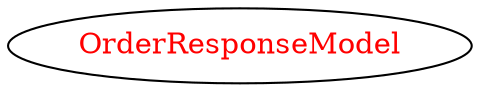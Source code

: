 digraph dependencyGraph {
 concentrate=true;
 ranksep="2.0";
 rankdir="LR"; 
 splines="ortho";
"OrderResponseModel" [fontcolor="red"];
}
